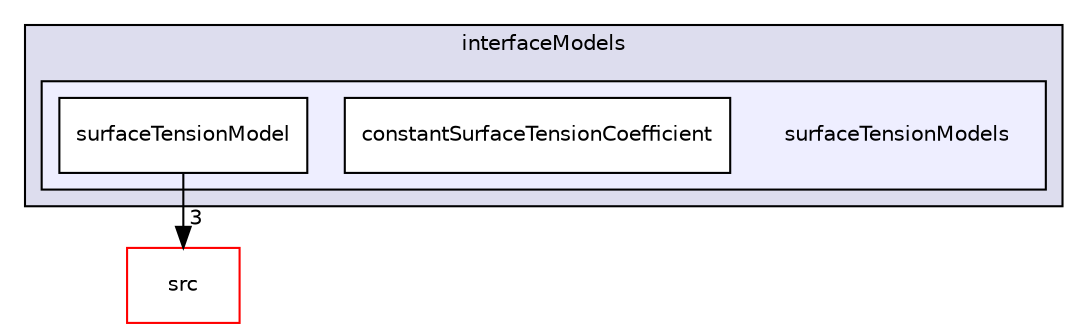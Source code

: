 digraph "applications/solvers/multiphase/icoReactingMultiphaseInterFoam/phasesSystem/interfaceModels/surfaceTensionModels" {
  bgcolor=transparent;
  compound=true
  node [ fontsize="10", fontname="Helvetica"];
  edge [ labelfontsize="10", labelfontname="Helvetica"];
  subgraph clusterdir_8dea918e19f2b0d395c314789ab8198a {
    graph [ bgcolor="#ddddee", pencolor="black", label="interfaceModels" fontname="Helvetica", fontsize="10", URL="dir_8dea918e19f2b0d395c314789ab8198a.html"]
  subgraph clusterdir_5ed536a27bab8f207ae6e7cb6d40b672 {
    graph [ bgcolor="#eeeeff", pencolor="black", label="" URL="dir_5ed536a27bab8f207ae6e7cb6d40b672.html"];
    dir_5ed536a27bab8f207ae6e7cb6d40b672 [shape=plaintext label="surfaceTensionModels"];
    dir_ebe660c336b65cf4bded2ad5934c3192 [shape=box label="constantSurfaceTensionCoefficient" color="black" fillcolor="white" style="filled" URL="dir_ebe660c336b65cf4bded2ad5934c3192.html"];
    dir_1baf0932621a7f4dac1e933659788828 [shape=box label="surfaceTensionModel" color="black" fillcolor="white" style="filled" URL="dir_1baf0932621a7f4dac1e933659788828.html"];
  }
  }
  dir_68267d1309a1af8e8297ef4c3efbcdba [shape=box label="src" color="red" URL="dir_68267d1309a1af8e8297ef4c3efbcdba.html"];
  dir_1baf0932621a7f4dac1e933659788828->dir_68267d1309a1af8e8297ef4c3efbcdba [headlabel="3", labeldistance=1.5 headhref="dir_003068_000499.html"];
}
